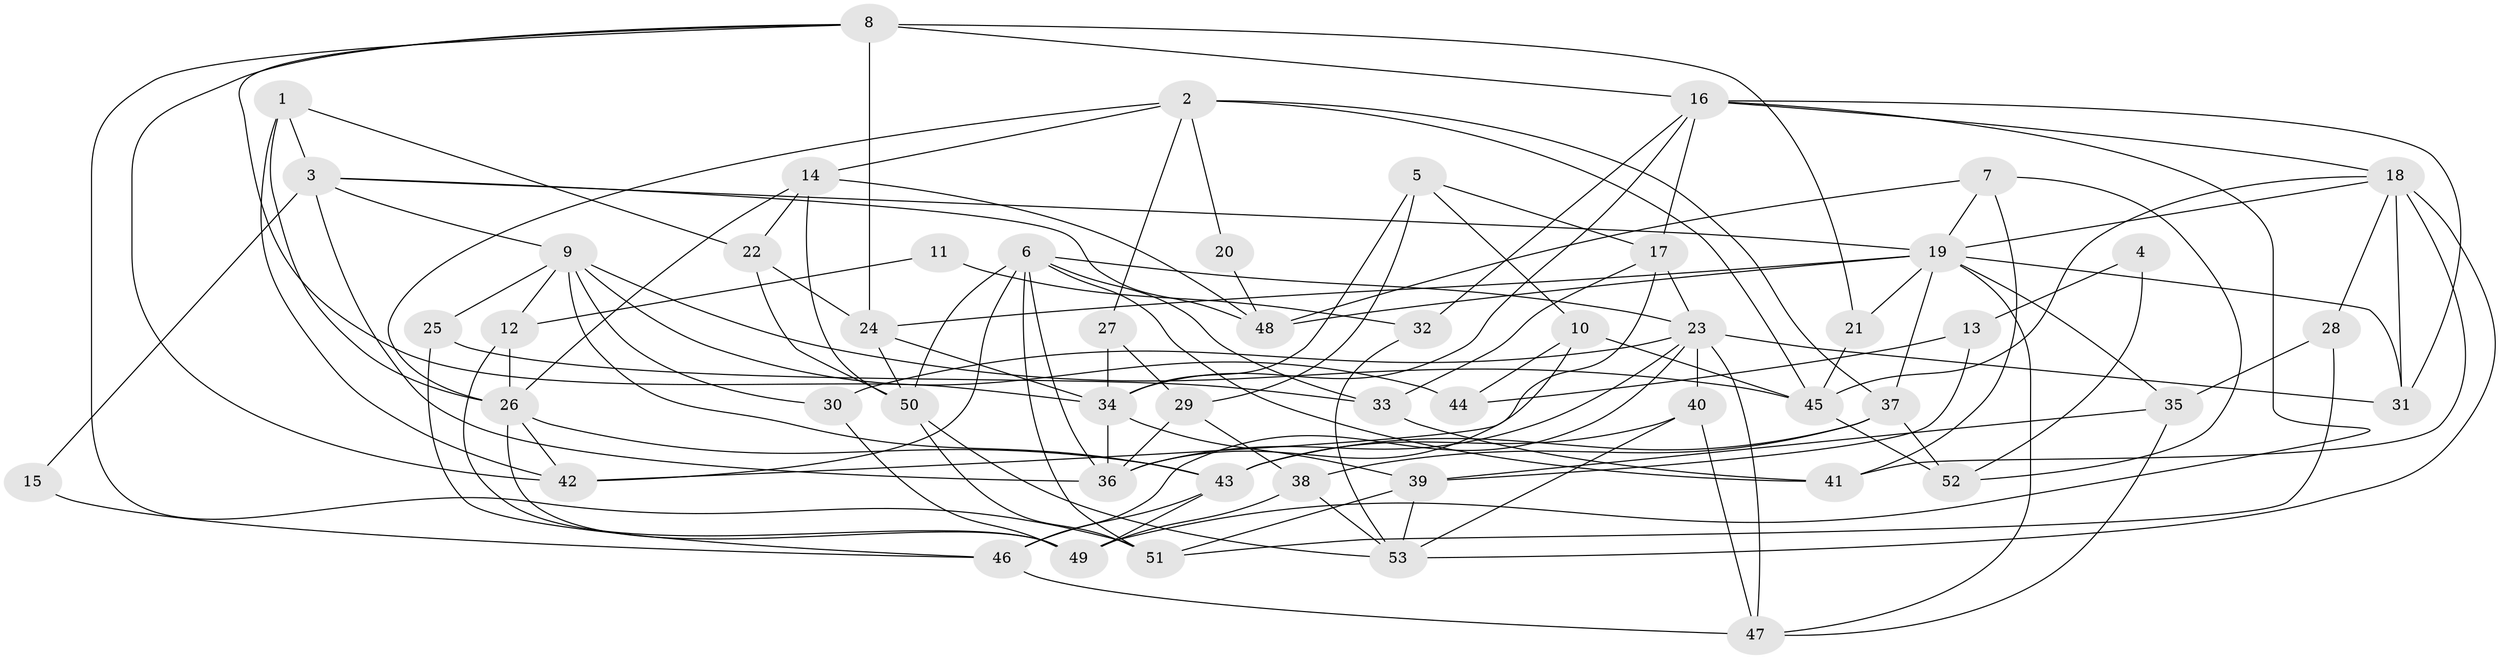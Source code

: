 // original degree distribution, {4: 0.2988505747126437, 8: 0.022988505747126436, 2: 0.1839080459770115, 5: 0.1839080459770115, 3: 0.1839080459770115, 6: 0.10344827586206896, 7: 0.022988505747126436}
// Generated by graph-tools (version 1.1) at 2025/37/03/04/25 23:37:06]
// undirected, 53 vertices, 126 edges
graph export_dot {
  node [color=gray90,style=filled];
  1;
  2;
  3;
  4;
  5;
  6;
  7;
  8;
  9;
  10;
  11;
  12;
  13;
  14;
  15;
  16;
  17;
  18;
  19;
  20;
  21;
  22;
  23;
  24;
  25;
  26;
  27;
  28;
  29;
  30;
  31;
  32;
  33;
  34;
  35;
  36;
  37;
  38;
  39;
  40;
  41;
  42;
  43;
  44;
  45;
  46;
  47;
  48;
  49;
  50;
  51;
  52;
  53;
  1 -- 3 [weight=1.0];
  1 -- 22 [weight=1.0];
  1 -- 26 [weight=1.0];
  1 -- 42 [weight=1.0];
  2 -- 14 [weight=1.0];
  2 -- 20 [weight=1.0];
  2 -- 26 [weight=1.0];
  2 -- 27 [weight=1.0];
  2 -- 37 [weight=1.0];
  2 -- 45 [weight=1.0];
  3 -- 9 [weight=1.0];
  3 -- 15 [weight=1.0];
  3 -- 19 [weight=1.0];
  3 -- 36 [weight=1.0];
  3 -- 48 [weight=1.0];
  4 -- 13 [weight=1.0];
  4 -- 52 [weight=1.0];
  5 -- 10 [weight=1.0];
  5 -- 17 [weight=1.0];
  5 -- 29 [weight=1.0];
  5 -- 34 [weight=1.0];
  6 -- 23 [weight=1.0];
  6 -- 33 [weight=1.0];
  6 -- 36 [weight=2.0];
  6 -- 41 [weight=1.0];
  6 -- 42 [weight=1.0];
  6 -- 50 [weight=1.0];
  6 -- 51 [weight=1.0];
  7 -- 19 [weight=1.0];
  7 -- 41 [weight=1.0];
  7 -- 48 [weight=1.0];
  7 -- 52 [weight=1.0];
  8 -- 16 [weight=2.0];
  8 -- 21 [weight=1.0];
  8 -- 24 [weight=1.0];
  8 -- 34 [weight=1.0];
  8 -- 42 [weight=1.0];
  8 -- 51 [weight=1.0];
  9 -- 12 [weight=1.0];
  9 -- 25 [weight=1.0];
  9 -- 30 [weight=1.0];
  9 -- 43 [weight=1.0];
  9 -- 44 [weight=1.0];
  9 -- 45 [weight=1.0];
  10 -- 36 [weight=1.0];
  10 -- 44 [weight=1.0];
  10 -- 45 [weight=2.0];
  11 -- 12 [weight=1.0];
  11 -- 32 [weight=1.0];
  12 -- 26 [weight=1.0];
  12 -- 49 [weight=1.0];
  13 -- 39 [weight=1.0];
  13 -- 44 [weight=1.0];
  14 -- 22 [weight=1.0];
  14 -- 26 [weight=1.0];
  14 -- 48 [weight=1.0];
  14 -- 50 [weight=1.0];
  15 -- 46 [weight=1.0];
  16 -- 17 [weight=1.0];
  16 -- 18 [weight=1.0];
  16 -- 31 [weight=1.0];
  16 -- 32 [weight=1.0];
  16 -- 34 [weight=1.0];
  16 -- 49 [weight=1.0];
  17 -- 23 [weight=1.0];
  17 -- 33 [weight=1.0];
  17 -- 42 [weight=1.0];
  18 -- 19 [weight=1.0];
  18 -- 28 [weight=1.0];
  18 -- 31 [weight=2.0];
  18 -- 41 [weight=1.0];
  18 -- 45 [weight=1.0];
  18 -- 53 [weight=1.0];
  19 -- 21 [weight=1.0];
  19 -- 24 [weight=1.0];
  19 -- 31 [weight=1.0];
  19 -- 35 [weight=1.0];
  19 -- 37 [weight=1.0];
  19 -- 47 [weight=1.0];
  19 -- 48 [weight=1.0];
  20 -- 48 [weight=2.0];
  21 -- 45 [weight=1.0];
  22 -- 24 [weight=1.0];
  22 -- 50 [weight=1.0];
  23 -- 30 [weight=2.0];
  23 -- 31 [weight=2.0];
  23 -- 36 [weight=1.0];
  23 -- 40 [weight=2.0];
  23 -- 46 [weight=1.0];
  23 -- 47 [weight=1.0];
  24 -- 34 [weight=1.0];
  24 -- 50 [weight=1.0];
  25 -- 33 [weight=1.0];
  25 -- 46 [weight=1.0];
  26 -- 42 [weight=1.0];
  26 -- 43 [weight=1.0];
  26 -- 49 [weight=1.0];
  27 -- 29 [weight=2.0];
  27 -- 34 [weight=1.0];
  28 -- 35 [weight=1.0];
  28 -- 51 [weight=1.0];
  29 -- 36 [weight=1.0];
  29 -- 38 [weight=1.0];
  30 -- 49 [weight=1.0];
  32 -- 53 [weight=1.0];
  33 -- 41 [weight=1.0];
  34 -- 36 [weight=1.0];
  34 -- 39 [weight=1.0];
  35 -- 39 [weight=1.0];
  35 -- 47 [weight=1.0];
  37 -- 38 [weight=1.0];
  37 -- 43 [weight=2.0];
  37 -- 52 [weight=1.0];
  38 -- 49 [weight=1.0];
  38 -- 53 [weight=1.0];
  39 -- 51 [weight=1.0];
  39 -- 53 [weight=1.0];
  40 -- 43 [weight=1.0];
  40 -- 47 [weight=1.0];
  40 -- 53 [weight=1.0];
  43 -- 46 [weight=1.0];
  43 -- 49 [weight=1.0];
  45 -- 52 [weight=1.0];
  46 -- 47 [weight=1.0];
  50 -- 51 [weight=1.0];
  50 -- 53 [weight=1.0];
}
